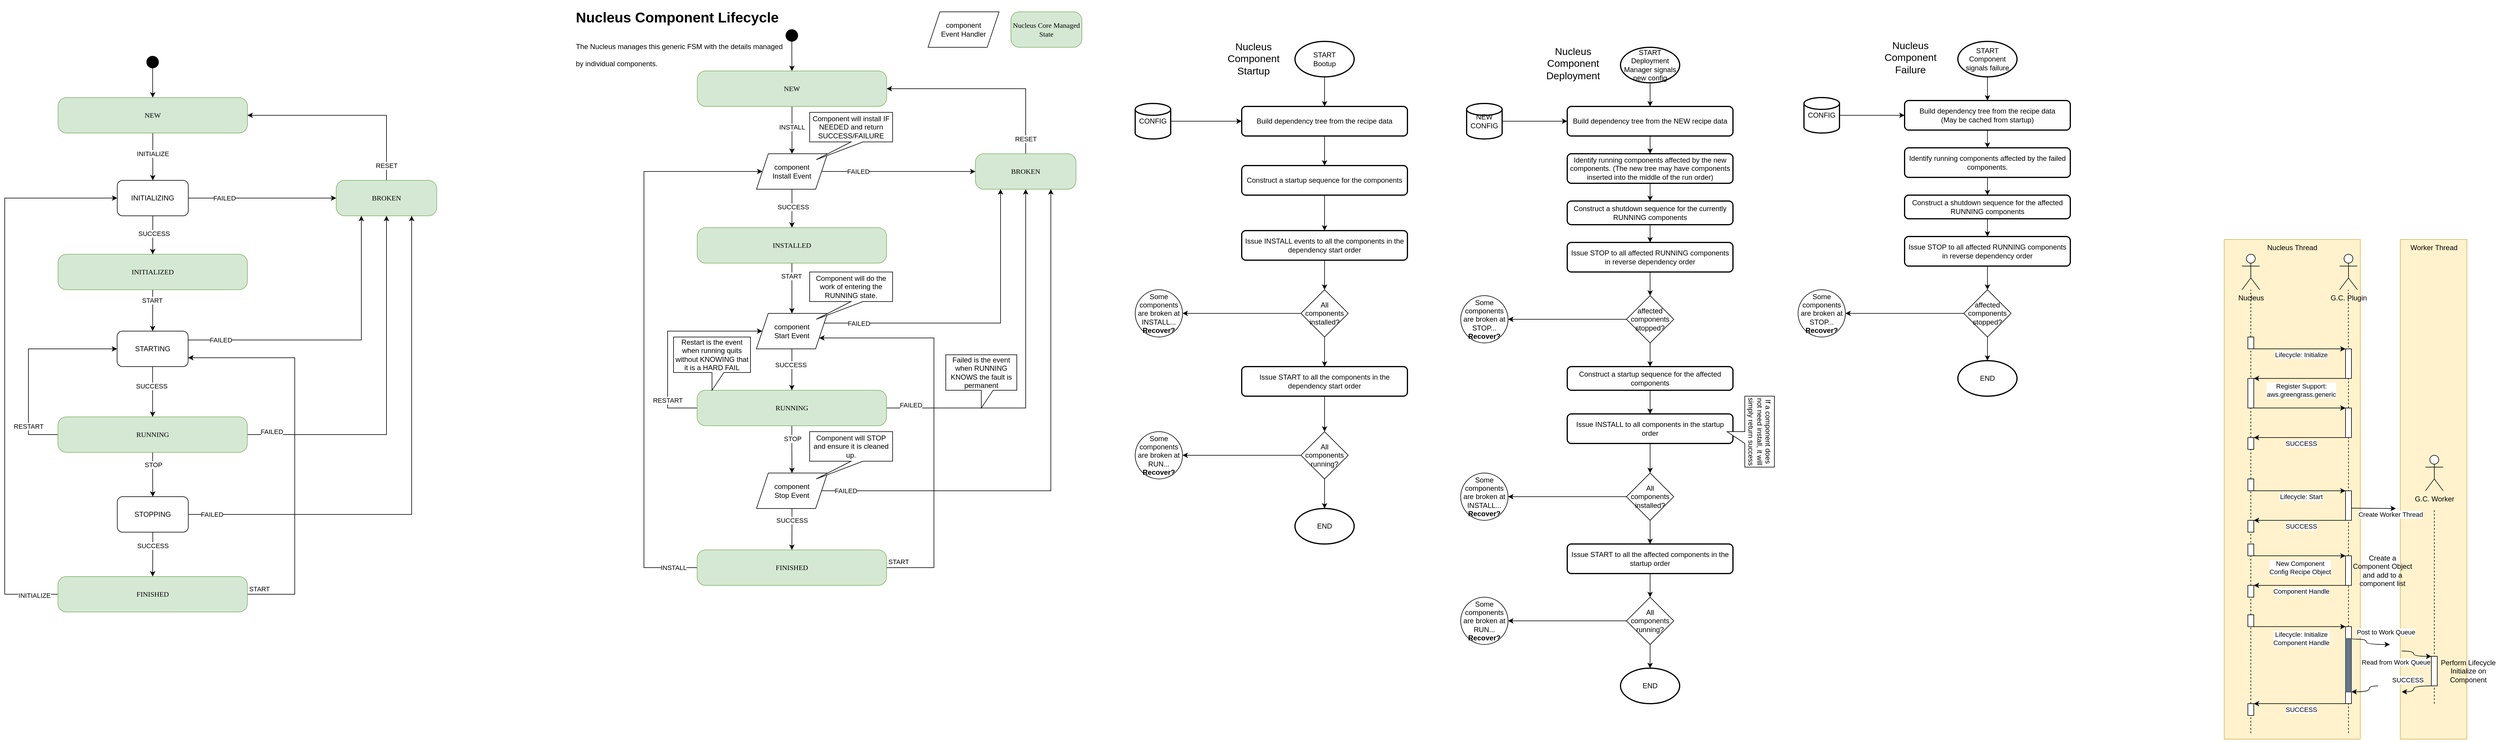 <mxfile version="23.1.5" type="device">
  <diagram name="Page-1" id="wpfdz7qY0o8RLpWgsAYX">
    <mxGraphModel dx="4074" dy="894" grid="1" gridSize="10" guides="1" tooltips="1" connect="1" arrows="1" fold="1" page="1" pageScale="1" pageWidth="850" pageHeight="1100" math="0" shadow="0">
      <root>
        <mxCell id="0" />
        <mxCell id="1" parent="0" />
        <mxCell id="U4yJ3ysOH2xJj1IwHyTE-122" value="Worker Thread" style="rounded=0;whiteSpace=wrap;html=1;fillColor=#fff2cc;strokeColor=#d6b656;verticalAlign=top;" vertex="1" parent="1">
          <mxGeometry x="2197.5" y="405" width="112.5" height="845" as="geometry" />
        </mxCell>
        <mxCell id="U4yJ3ysOH2xJj1IwHyTE-121" value="Nucleus Thread" style="rounded=0;whiteSpace=wrap;html=1;fillColor=#fff2cc;strokeColor=#d6b656;verticalAlign=top;" vertex="1" parent="1">
          <mxGeometry x="1900" y="405" width="230" height="845" as="geometry" />
        </mxCell>
        <mxCell id="Tfv0jEzkhW13DOW_Zck6-10" value="" style="edgeStyle=orthogonalEdgeStyle;rounded=0;orthogonalLoop=1;jettySize=auto;html=1;entryX=0.5;entryY=0;entryDx=0;entryDy=0;" parent="1" source="Tfv0jEzkhW13DOW_Zck6-1" target="Tfv0jEzkhW13DOW_Zck6-26" edge="1">
          <mxGeometry relative="1" as="geometry" />
        </mxCell>
        <mxCell id="Tfv0jEzkhW13DOW_Zck6-11" value="STOP" style="edgeLabel;html=1;align=center;verticalAlign=middle;resizable=0;points=[];" parent="Tfv0jEzkhW13DOW_Zck6-10" vertex="1" connectable="0">
          <mxGeometry x="-0.455" y="1" relative="1" as="geometry">
            <mxPoint as="offset" />
          </mxGeometry>
        </mxCell>
        <mxCell id="Tfv0jEzkhW13DOW_Zck6-117" style="edgeStyle=orthogonalEdgeStyle;rounded=0;orthogonalLoop=1;jettySize=auto;html=1;entryX=0.5;entryY=1;entryDx=0;entryDy=0;exitX=1;exitY=0.5;exitDx=0;exitDy=0;" parent="1" source="Tfv0jEzkhW13DOW_Zck6-1" target="Tfv0jEzkhW13DOW_Zck6-4" edge="1">
          <mxGeometry relative="1" as="geometry" />
        </mxCell>
        <mxCell id="Tfv0jEzkhW13DOW_Zck6-118" value="FAILED" style="edgeLabel;html=1;align=center;verticalAlign=middle;resizable=0;points=[];" parent="Tfv0jEzkhW13DOW_Zck6-117" vertex="1" connectable="0">
          <mxGeometry x="-0.919" y="1" relative="1" as="geometry">
            <mxPoint x="16" y="-4" as="offset" />
          </mxGeometry>
        </mxCell>
        <mxCell id="Tfv0jEzkhW13DOW_Zck6-121" style="edgeStyle=elbowEdgeStyle;rounded=0;orthogonalLoop=1;jettySize=auto;html=1;entryX=0;entryY=0.5;entryDx=0;entryDy=0;exitX=0;exitY=0.5;exitDx=0;exitDy=0;" parent="1" source="Tfv0jEzkhW13DOW_Zck6-1" target="Tfv0jEzkhW13DOW_Zck6-21" edge="1">
          <mxGeometry relative="1" as="geometry">
            <mxPoint x="-360.14" y="670" as="sourcePoint" />
            <mxPoint x="-470" y="555" as="targetPoint" />
            <Array as="points">
              <mxPoint x="-730" y="630" />
            </Array>
          </mxGeometry>
        </mxCell>
        <mxCell id="Tfv0jEzkhW13DOW_Zck6-122" value="RESTART" style="edgeLabel;html=1;align=center;verticalAlign=middle;resizable=0;points=[];" parent="Tfv0jEzkhW13DOW_Zck6-121" vertex="1" connectable="0">
          <mxGeometry x="-0.68" y="-1" relative="1" as="geometry">
            <mxPoint x="-1" y="-9" as="offset" />
          </mxGeometry>
        </mxCell>
        <mxCell id="Tfv0jEzkhW13DOW_Zck6-1" value="RUNNING" style="rounded=1;whiteSpace=wrap;html=1;arcSize=24;fillColor=#d5e8d4;strokeColor=#82b366;shadow=0;comic=0;labelBackgroundColor=none;fontFamily=Verdana;fontSize=12;align=center;verticalAlign=middle;" parent="1" vertex="1">
          <mxGeometry x="-680.14" y="660" width="320" height="60" as="geometry" />
        </mxCell>
        <mxCell id="Tfv0jEzkhW13DOW_Zck6-6" style="edgeStyle=orthogonalEdgeStyle;rounded=0;orthogonalLoop=1;jettySize=auto;html=1;entryX=0.5;entryY=0;entryDx=0;entryDy=0;" parent="1" source="Tfv0jEzkhW13DOW_Zck6-2" target="Tfv0jEzkhW13DOW_Zck6-16" edge="1">
          <mxGeometry relative="1" as="geometry" />
        </mxCell>
        <mxCell id="Tfv0jEzkhW13DOW_Zck6-7" value="INSTALL" style="edgeLabel;html=1;align=center;verticalAlign=middle;resizable=0;points=[];" parent="Tfv0jEzkhW13DOW_Zck6-6" vertex="1" connectable="0">
          <mxGeometry x="-0.073" y="2" relative="1" as="geometry">
            <mxPoint x="-2" y="-2" as="offset" />
          </mxGeometry>
        </mxCell>
        <mxCell id="Tfv0jEzkhW13DOW_Zck6-2" value="NEW" style="rounded=1;whiteSpace=wrap;html=1;arcSize=24;fillColor=#d5e8d4;strokeColor=#82b366;shadow=0;comic=0;labelBackgroundColor=none;fontFamily=Verdana;fontSize=12;align=center;" parent="1" vertex="1">
          <mxGeometry x="-679.86" y="120" width="320" height="60" as="geometry" />
        </mxCell>
        <mxCell id="Tfv0jEzkhW13DOW_Zck6-8" value="" style="edgeStyle=orthogonalEdgeStyle;rounded=0;orthogonalLoop=1;jettySize=auto;html=1;" parent="1" source="Tfv0jEzkhW13DOW_Zck6-3" target="Tfv0jEzkhW13DOW_Zck6-21" edge="1">
          <mxGeometry relative="1" as="geometry" />
        </mxCell>
        <mxCell id="Tfv0jEzkhW13DOW_Zck6-9" value="START" style="edgeLabel;html=1;align=center;verticalAlign=middle;resizable=0;points=[];" parent="Tfv0jEzkhW13DOW_Zck6-8" vertex="1" connectable="0">
          <mxGeometry x="-0.491" y="-1" relative="1" as="geometry">
            <mxPoint as="offset" />
          </mxGeometry>
        </mxCell>
        <mxCell id="Tfv0jEzkhW13DOW_Zck6-3" value="INSTALLED" style="rounded=1;whiteSpace=wrap;html=1;arcSize=24;fillColor=#d5e8d4;strokeColor=#82b366;shadow=0;comic=0;labelBackgroundColor=none;fontFamily=Verdana;fontSize=12;align=center;" parent="1" vertex="1">
          <mxGeometry x="-680" y="385" width="320" height="60" as="geometry" />
        </mxCell>
        <mxCell id="Tfv0jEzkhW13DOW_Zck6-14" style="edgeStyle=orthogonalEdgeStyle;rounded=0;orthogonalLoop=1;jettySize=auto;html=1;entryX=1;entryY=0.5;entryDx=0;entryDy=0;exitX=0.5;exitY=0;exitDx=0;exitDy=0;" parent="1" source="Tfv0jEzkhW13DOW_Zck6-4" target="Tfv0jEzkhW13DOW_Zck6-2" edge="1">
          <mxGeometry relative="1" as="geometry">
            <Array as="points">
              <mxPoint x="-125" y="150" />
            </Array>
          </mxGeometry>
        </mxCell>
        <mxCell id="Tfv0jEzkhW13DOW_Zck6-15" value="RESET" style="edgeLabel;html=1;align=center;verticalAlign=middle;resizable=0;points=[];" parent="Tfv0jEzkhW13DOW_Zck6-14" vertex="1" connectable="0">
          <mxGeometry x="-0.853" y="-2" relative="1" as="geometry">
            <mxPoint x="-2" as="offset" />
          </mxGeometry>
        </mxCell>
        <mxCell id="Tfv0jEzkhW13DOW_Zck6-4" value="BROKEN" style="rounded=1;whiteSpace=wrap;html=1;arcSize=24;fillColor=#d5e8d4;strokeColor=#82b366;shadow=0;comic=0;labelBackgroundColor=none;fontFamily=Verdana;fontSize=12;align=center;" parent="1" vertex="1">
          <mxGeometry x="-210" y="260" width="170" height="60" as="geometry" />
        </mxCell>
        <mxCell id="Tfv0jEzkhW13DOW_Zck6-12" style="edgeStyle=elbowEdgeStyle;rounded=0;orthogonalLoop=1;jettySize=auto;html=1;entryX=1;entryY=0.75;entryDx=0;entryDy=0;" parent="1" source="Tfv0jEzkhW13DOW_Zck6-5" target="Tfv0jEzkhW13DOW_Zck6-21" edge="1">
          <mxGeometry relative="1" as="geometry">
            <Array as="points">
              <mxPoint x="-280" y="770" />
            </Array>
          </mxGeometry>
        </mxCell>
        <mxCell id="Tfv0jEzkhW13DOW_Zck6-13" value="START" style="edgeLabel;html=1;align=center;verticalAlign=middle;resizable=0;points=[];" parent="Tfv0jEzkhW13DOW_Zck6-12" vertex="1" connectable="0">
          <mxGeometry x="-0.492" y="-2" relative="1" as="geometry">
            <mxPoint x="-62" y="78" as="offset" />
          </mxGeometry>
        </mxCell>
        <mxCell id="Tfv0jEzkhW13DOW_Zck6-31" style="edgeStyle=elbowEdgeStyle;rounded=0;orthogonalLoop=1;jettySize=auto;html=1;entryX=0;entryY=0.5;entryDx=0;entryDy=0;exitX=0;exitY=0.5;exitDx=0;exitDy=0;" parent="1" source="Tfv0jEzkhW13DOW_Zck6-5" target="Tfv0jEzkhW13DOW_Zck6-16" edge="1">
          <mxGeometry relative="1" as="geometry">
            <mxPoint x="-749.99" y="930" as="sourcePoint" />
            <mxPoint x="-750.004" y="278.462" as="targetPoint" />
            <Array as="points">
              <mxPoint x="-770" y="620" />
            </Array>
          </mxGeometry>
        </mxCell>
        <mxCell id="Tfv0jEzkhW13DOW_Zck6-32" value="INSTALL" style="edgeLabel;html=1;align=center;verticalAlign=middle;resizable=0;points=[];" parent="Tfv0jEzkhW13DOW_Zck6-31" vertex="1" connectable="0">
          <mxGeometry x="-0.702" y="-2" relative="1" as="geometry">
            <mxPoint x="48" y="53" as="offset" />
          </mxGeometry>
        </mxCell>
        <mxCell id="Tfv0jEzkhW13DOW_Zck6-5" value="FINISHED" style="rounded=1;whiteSpace=wrap;html=1;arcSize=24;fillColor=#d5e8d4;strokeColor=#82b366;shadow=0;comic=0;labelBackgroundColor=none;fontFamily=Verdana;fontSize=12;align=center;" parent="1" vertex="1">
          <mxGeometry x="-680.14" y="930" width="320.14" height="60" as="geometry" />
        </mxCell>
        <mxCell id="Tfv0jEzkhW13DOW_Zck6-17" style="edgeStyle=elbowEdgeStyle;rounded=0;orthogonalLoop=1;jettySize=auto;html=1;entryX=0;entryY=0.5;entryDx=0;entryDy=0;" parent="1" source="Tfv0jEzkhW13DOW_Zck6-16" target="Tfv0jEzkhW13DOW_Zck6-4" edge="1">
          <mxGeometry relative="1" as="geometry" />
        </mxCell>
        <mxCell id="Tfv0jEzkhW13DOW_Zck6-18" value="FAILED" style="edgeLabel;html=1;align=center;verticalAlign=middle;resizable=0;points=[];" parent="Tfv0jEzkhW13DOW_Zck6-17" vertex="1" connectable="0">
          <mxGeometry x="-0.85" y="2" relative="1" as="geometry">
            <mxPoint x="42" y="2" as="offset" />
          </mxGeometry>
        </mxCell>
        <mxCell id="Tfv0jEzkhW13DOW_Zck6-19" style="edgeStyle=orthogonalEdgeStyle;rounded=0;orthogonalLoop=1;jettySize=auto;html=1;" parent="1" source="Tfv0jEzkhW13DOW_Zck6-16" target="Tfv0jEzkhW13DOW_Zck6-3" edge="1">
          <mxGeometry relative="1" as="geometry" />
        </mxCell>
        <mxCell id="Tfv0jEzkhW13DOW_Zck6-20" value="SUCCESS" style="edgeLabel;html=1;align=center;verticalAlign=middle;resizable=0;points=[];" parent="Tfv0jEzkhW13DOW_Zck6-19" vertex="1" connectable="0">
          <mxGeometry x="-0.074" y="2" relative="1" as="geometry">
            <mxPoint as="offset" />
          </mxGeometry>
        </mxCell>
        <mxCell id="Tfv0jEzkhW13DOW_Zck6-16" value="component&lt;br&gt;Install Event" style="shape=parallelogram;perimeter=parallelogramPerimeter;whiteSpace=wrap;html=1;fixedSize=1;" parent="1" vertex="1">
          <mxGeometry x="-579.86" y="260" width="120" height="60" as="geometry" />
        </mxCell>
        <mxCell id="Tfv0jEzkhW13DOW_Zck6-22" style="edgeStyle=orthogonalEdgeStyle;rounded=0;orthogonalLoop=1;jettySize=auto;html=1;entryX=0.5;entryY=0;entryDx=0;entryDy=0;" parent="1" source="Tfv0jEzkhW13DOW_Zck6-21" target="Tfv0jEzkhW13DOW_Zck6-1" edge="1">
          <mxGeometry relative="1" as="geometry" />
        </mxCell>
        <mxCell id="Tfv0jEzkhW13DOW_Zck6-23" value="SUCCESS" style="edgeLabel;html=1;align=center;verticalAlign=middle;resizable=0;points=[];" parent="Tfv0jEzkhW13DOW_Zck6-22" vertex="1" connectable="0">
          <mxGeometry x="-0.23" y="-2" relative="1" as="geometry">
            <mxPoint as="offset" />
          </mxGeometry>
        </mxCell>
        <mxCell id="Tfv0jEzkhW13DOW_Zck6-24" style="edgeStyle=orthogonalEdgeStyle;rounded=0;orthogonalLoop=1;jettySize=auto;html=1;entryX=0.25;entryY=1;entryDx=0;entryDy=0;exitX=1;exitY=0.25;exitDx=0;exitDy=0;" parent="1" source="Tfv0jEzkhW13DOW_Zck6-21" target="Tfv0jEzkhW13DOW_Zck6-4" edge="1">
          <mxGeometry relative="1" as="geometry" />
        </mxCell>
        <mxCell id="Tfv0jEzkhW13DOW_Zck6-25" value="FAILED" style="edgeLabel;html=1;align=center;verticalAlign=middle;resizable=0;points=[];" parent="Tfv0jEzkhW13DOW_Zck6-24" vertex="1" connectable="0">
          <mxGeometry x="-0.702" relative="1" as="geometry">
            <mxPoint x="-20" as="offset" />
          </mxGeometry>
        </mxCell>
        <mxCell id="Tfv0jEzkhW13DOW_Zck6-21" value="component&lt;br&gt;Start Event" style="shape=parallelogram;perimeter=parallelogramPerimeter;whiteSpace=wrap;html=1;fixedSize=1;" parent="1" vertex="1">
          <mxGeometry x="-580" y="530" width="120" height="60" as="geometry" />
        </mxCell>
        <mxCell id="Tfv0jEzkhW13DOW_Zck6-27" value="" style="edgeStyle=orthogonalEdgeStyle;rounded=0;orthogonalLoop=1;jettySize=auto;html=1;" parent="1" source="Tfv0jEzkhW13DOW_Zck6-26" target="Tfv0jEzkhW13DOW_Zck6-5" edge="1">
          <mxGeometry relative="1" as="geometry" />
        </mxCell>
        <mxCell id="Tfv0jEzkhW13DOW_Zck6-28" value="SUCCESS" style="edgeLabel;html=1;align=center;verticalAlign=middle;resizable=0;points=[];" parent="Tfv0jEzkhW13DOW_Zck6-27" vertex="1" connectable="0">
          <mxGeometry x="-0.001" y="-1" relative="1" as="geometry">
            <mxPoint x="1" y="-15" as="offset" />
          </mxGeometry>
        </mxCell>
        <mxCell id="Tfv0jEzkhW13DOW_Zck6-29" style="edgeStyle=orthogonalEdgeStyle;rounded=0;orthogonalLoop=1;jettySize=auto;html=1;entryX=0.75;entryY=1;entryDx=0;entryDy=0;" parent="1" source="Tfv0jEzkhW13DOW_Zck6-26" target="Tfv0jEzkhW13DOW_Zck6-4" edge="1">
          <mxGeometry relative="1" as="geometry" />
        </mxCell>
        <mxCell id="Tfv0jEzkhW13DOW_Zck6-30" value="FAILED" style="edgeLabel;html=1;align=center;verticalAlign=middle;resizable=0;points=[];" parent="Tfv0jEzkhW13DOW_Zck6-29" vertex="1" connectable="0">
          <mxGeometry x="-0.871" relative="1" as="geometry">
            <mxPoint x="-17" as="offset" />
          </mxGeometry>
        </mxCell>
        <mxCell id="Tfv0jEzkhW13DOW_Zck6-26" value="component&lt;br&gt;Stop Event" style="shape=parallelogram;perimeter=parallelogramPerimeter;whiteSpace=wrap;html=1;fixedSize=1;" parent="1" vertex="1">
          <mxGeometry x="-579.86" y="800" width="120" height="60" as="geometry" />
        </mxCell>
        <mxCell id="Tfv0jEzkhW13DOW_Zck6-33" value="component&lt;br&gt;Event Handler" style="shape=parallelogram;perimeter=parallelogramPerimeter;whiteSpace=wrap;html=1;fixedSize=1;" parent="1" vertex="1">
          <mxGeometry x="-290" y="20" width="120" height="60" as="geometry" />
        </mxCell>
        <mxCell id="Tfv0jEzkhW13DOW_Zck6-34" value="Nucleus Core Managed State" style="rounded=1;whiteSpace=wrap;html=1;arcSize=24;fillColor=#d5e8d4;strokeColor=#82b366;shadow=0;comic=0;labelBackgroundColor=none;fontFamily=Verdana;fontSize=12;align=center;" parent="1" vertex="1">
          <mxGeometry x="-150" y="20" width="120" height="60" as="geometry" />
        </mxCell>
        <mxCell id="Tfv0jEzkhW13DOW_Zck6-39" value="" style="edgeStyle=orthogonalEdgeStyle;rounded=0;orthogonalLoop=1;jettySize=auto;html=1;" parent="1" source="Tfv0jEzkhW13DOW_Zck6-35" target="Tfv0jEzkhW13DOW_Zck6-36" edge="1">
          <mxGeometry relative="1" as="geometry" />
        </mxCell>
        <mxCell id="Tfv0jEzkhW13DOW_Zck6-35" value="START&lt;br&gt;Bootup" style="strokeWidth=2;html=1;shape=mxgraph.flowchart.start_1;whiteSpace=wrap;" parent="1" vertex="1">
          <mxGeometry x="330" y="70" width="100" height="60" as="geometry" />
        </mxCell>
        <mxCell id="Tfv0jEzkhW13DOW_Zck6-41" value="" style="edgeStyle=orthogonalEdgeStyle;rounded=0;orthogonalLoop=1;jettySize=auto;html=1;" parent="1" source="Tfv0jEzkhW13DOW_Zck6-36" target="Tfv0jEzkhW13DOW_Zck6-40" edge="1">
          <mxGeometry relative="1" as="geometry" />
        </mxCell>
        <mxCell id="Tfv0jEzkhW13DOW_Zck6-36" value="Build dependency tree from the recipe data" style="rounded=1;whiteSpace=wrap;html=1;absoluteArcSize=1;arcSize=14;strokeWidth=2;" parent="1" vertex="1">
          <mxGeometry x="240" y="180" width="280" height="50" as="geometry" />
        </mxCell>
        <mxCell id="Tfv0jEzkhW13DOW_Zck6-38" value="" style="edgeStyle=orthogonalEdgeStyle;rounded=0;orthogonalLoop=1;jettySize=auto;html=1;" parent="1" source="Tfv0jEzkhW13DOW_Zck6-37" target="Tfv0jEzkhW13DOW_Zck6-36" edge="1">
          <mxGeometry relative="1" as="geometry" />
        </mxCell>
        <mxCell id="Tfv0jEzkhW13DOW_Zck6-37" value="CONFIG" style="strokeWidth=2;html=1;shape=mxgraph.flowchart.database;whiteSpace=wrap;" parent="1" vertex="1">
          <mxGeometry x="60" y="175" width="60" height="60" as="geometry" />
        </mxCell>
        <mxCell id="Tfv0jEzkhW13DOW_Zck6-43" value="" style="edgeStyle=orthogonalEdgeStyle;rounded=0;orthogonalLoop=1;jettySize=auto;html=1;" parent="1" source="Tfv0jEzkhW13DOW_Zck6-40" target="Tfv0jEzkhW13DOW_Zck6-42" edge="1">
          <mxGeometry relative="1" as="geometry" />
        </mxCell>
        <mxCell id="Tfv0jEzkhW13DOW_Zck6-40" value="Construct a startup sequence for the components" style="rounded=1;whiteSpace=wrap;html=1;absoluteArcSize=1;arcSize=14;strokeWidth=2;" parent="1" vertex="1">
          <mxGeometry x="240" y="280" width="280" height="50" as="geometry" />
        </mxCell>
        <mxCell id="Tfv0jEzkhW13DOW_Zck6-45" value="" style="edgeStyle=orthogonalEdgeStyle;rounded=0;orthogonalLoop=1;jettySize=auto;html=1;" parent="1" source="Tfv0jEzkhW13DOW_Zck6-42" target="Tfv0jEzkhW13DOW_Zck6-44" edge="1">
          <mxGeometry relative="1" as="geometry" />
        </mxCell>
        <mxCell id="Tfv0jEzkhW13DOW_Zck6-42" value="Issue INSTALL events to all the components in the dependency start order" style="rounded=1;whiteSpace=wrap;html=1;absoluteArcSize=1;arcSize=14;strokeWidth=2;" parent="1" vertex="1">
          <mxGeometry x="240" y="390" width="280" height="50" as="geometry" />
        </mxCell>
        <mxCell id="Tfv0jEzkhW13DOW_Zck6-47" value="" style="edgeStyle=orthogonalEdgeStyle;rounded=0;orthogonalLoop=1;jettySize=auto;html=1;" parent="1" source="Tfv0jEzkhW13DOW_Zck6-44" target="Tfv0jEzkhW13DOW_Zck6-46" edge="1">
          <mxGeometry relative="1" as="geometry" />
        </mxCell>
        <mxCell id="Tfv0jEzkhW13DOW_Zck6-49" value="" style="edgeStyle=orthogonalEdgeStyle;rounded=0;orthogonalLoop=1;jettySize=auto;html=1;" parent="1" source="Tfv0jEzkhW13DOW_Zck6-44" target="Tfv0jEzkhW13DOW_Zck6-48" edge="1">
          <mxGeometry relative="1" as="geometry" />
        </mxCell>
        <mxCell id="Tfv0jEzkhW13DOW_Zck6-44" value="All components installed?" style="rhombus;whiteSpace=wrap;html=1;" parent="1" vertex="1">
          <mxGeometry x="340" y="490" width="80" height="80" as="geometry" />
        </mxCell>
        <mxCell id="Tfv0jEzkhW13DOW_Zck6-46" value="Some components are broken at INSTALL...&lt;br&gt;&lt;b&gt;Recover?&lt;/b&gt;" style="ellipse;whiteSpace=wrap;html=1;" parent="1" vertex="1">
          <mxGeometry x="60" y="490" width="80" height="80" as="geometry" />
        </mxCell>
        <mxCell id="Tfv0jEzkhW13DOW_Zck6-53" value="" style="edgeStyle=orthogonalEdgeStyle;rounded=0;orthogonalLoop=1;jettySize=auto;html=1;" parent="1" source="Tfv0jEzkhW13DOW_Zck6-48" target="Tfv0jEzkhW13DOW_Zck6-50" edge="1">
          <mxGeometry relative="1" as="geometry" />
        </mxCell>
        <mxCell id="Tfv0jEzkhW13DOW_Zck6-48" value="Issue START to all the components in the dependency start order" style="rounded=1;whiteSpace=wrap;html=1;absoluteArcSize=1;arcSize=14;strokeWidth=2;" parent="1" vertex="1">
          <mxGeometry x="240" y="620" width="280" height="50" as="geometry" />
        </mxCell>
        <mxCell id="Tfv0jEzkhW13DOW_Zck6-52" value="" style="edgeStyle=orthogonalEdgeStyle;rounded=0;orthogonalLoop=1;jettySize=auto;html=1;" parent="1" source="Tfv0jEzkhW13DOW_Zck6-50" target="Tfv0jEzkhW13DOW_Zck6-51" edge="1">
          <mxGeometry relative="1" as="geometry" />
        </mxCell>
        <mxCell id="Tfv0jEzkhW13DOW_Zck6-55" value="" style="edgeStyle=orthogonalEdgeStyle;rounded=0;orthogonalLoop=1;jettySize=auto;html=1;" parent="1" source="Tfv0jEzkhW13DOW_Zck6-50" target="Tfv0jEzkhW13DOW_Zck6-54" edge="1">
          <mxGeometry relative="1" as="geometry" />
        </mxCell>
        <mxCell id="Tfv0jEzkhW13DOW_Zck6-50" value="All components running?" style="rhombus;whiteSpace=wrap;html=1;" parent="1" vertex="1">
          <mxGeometry x="340" y="730" width="80" height="80" as="geometry" />
        </mxCell>
        <mxCell id="Tfv0jEzkhW13DOW_Zck6-51" value="Some components are broken at RUN...&lt;br&gt;&lt;b&gt;Recover?&lt;/b&gt;" style="ellipse;whiteSpace=wrap;html=1;" parent="1" vertex="1">
          <mxGeometry x="60" y="730" width="80" height="80" as="geometry" />
        </mxCell>
        <mxCell id="Tfv0jEzkhW13DOW_Zck6-54" value="END" style="strokeWidth=2;html=1;shape=mxgraph.flowchart.start_1;whiteSpace=wrap;" parent="1" vertex="1">
          <mxGeometry x="330" y="860" width="100" height="60" as="geometry" />
        </mxCell>
        <mxCell id="Tfv0jEzkhW13DOW_Zck6-56" value="Nucleus Component Startup" style="text;html=1;align=center;verticalAlign=middle;whiteSpace=wrap;rounded=0;fontSize=17;" parent="1" vertex="1">
          <mxGeometry x="230" y="85" width="60" height="30" as="geometry" />
        </mxCell>
        <mxCell id="Tfv0jEzkhW13DOW_Zck6-57" value="" style="edgeStyle=orthogonalEdgeStyle;rounded=0;orthogonalLoop=1;jettySize=auto;html=1;" parent="1" source="Tfv0jEzkhW13DOW_Zck6-58" target="Tfv0jEzkhW13DOW_Zck6-60" edge="1">
          <mxGeometry relative="1" as="geometry" />
        </mxCell>
        <mxCell id="Tfv0jEzkhW13DOW_Zck6-58" value="START&lt;br&gt;Deployment Manager signals new config" style="strokeWidth=2;html=1;shape=mxgraph.flowchart.start_1;whiteSpace=wrap;" parent="1" vertex="1">
          <mxGeometry x="880" y="80" width="100" height="60" as="geometry" />
        </mxCell>
        <mxCell id="Tfv0jEzkhW13DOW_Zck6-59" value="" style="edgeStyle=orthogonalEdgeStyle;rounded=0;orthogonalLoop=1;jettySize=auto;html=1;" parent="1" source="Tfv0jEzkhW13DOW_Zck6-60" target="Tfv0jEzkhW13DOW_Zck6-64" edge="1">
          <mxGeometry relative="1" as="geometry" />
        </mxCell>
        <mxCell id="Tfv0jEzkhW13DOW_Zck6-60" value="Build dependency tree from the NEW recipe data" style="rounded=1;whiteSpace=wrap;html=1;absoluteArcSize=1;arcSize=14;strokeWidth=2;" parent="1" vertex="1">
          <mxGeometry x="790" y="180" width="280" height="50" as="geometry" />
        </mxCell>
        <mxCell id="Tfv0jEzkhW13DOW_Zck6-61" value="" style="edgeStyle=orthogonalEdgeStyle;rounded=0;orthogonalLoop=1;jettySize=auto;html=1;" parent="1" source="Tfv0jEzkhW13DOW_Zck6-62" target="Tfv0jEzkhW13DOW_Zck6-60" edge="1">
          <mxGeometry relative="1" as="geometry" />
        </mxCell>
        <mxCell id="Tfv0jEzkhW13DOW_Zck6-62" value="NEW CONFIG" style="strokeWidth=2;html=1;shape=mxgraph.flowchart.database;whiteSpace=wrap;" parent="1" vertex="1">
          <mxGeometry x="620" y="175" width="60" height="60" as="geometry" />
        </mxCell>
        <mxCell id="Tfv0jEzkhW13DOW_Zck6-63" value="" style="edgeStyle=orthogonalEdgeStyle;rounded=0;orthogonalLoop=1;jettySize=auto;html=1;" parent="1" source="Tfv0jEzkhW13DOW_Zck6-64" target="Tfv0jEzkhW13DOW_Zck6-79" edge="1">
          <mxGeometry relative="1" as="geometry" />
        </mxCell>
        <mxCell id="Tfv0jEzkhW13DOW_Zck6-64" value="Identify running components affected by the new components. (The new tree may have components inserted into the middle of the run order)" style="rounded=1;whiteSpace=wrap;html=1;absoluteArcSize=1;arcSize=14;strokeWidth=2;" parent="1" vertex="1">
          <mxGeometry x="790" y="260" width="280" height="50" as="geometry" />
        </mxCell>
        <mxCell id="Tfv0jEzkhW13DOW_Zck6-65" value="" style="edgeStyle=orthogonalEdgeStyle;rounded=0;orthogonalLoop=1;jettySize=auto;html=1;" parent="1" source="Tfv0jEzkhW13DOW_Zck6-66" target="Tfv0jEzkhW13DOW_Zck6-69" edge="1">
          <mxGeometry relative="1" as="geometry" />
        </mxCell>
        <mxCell id="Tfv0jEzkhW13DOW_Zck6-66" value="Issue STOP to all affected RUNNING components in reverse dependency order" style="rounded=1;whiteSpace=wrap;html=1;absoluteArcSize=1;arcSize=14;strokeWidth=2;" parent="1" vertex="1">
          <mxGeometry x="790" y="410" width="280" height="50" as="geometry" />
        </mxCell>
        <mxCell id="Tfv0jEzkhW13DOW_Zck6-67" value="" style="edgeStyle=orthogonalEdgeStyle;rounded=0;orthogonalLoop=1;jettySize=auto;html=1;" parent="1" source="Tfv0jEzkhW13DOW_Zck6-69" target="Tfv0jEzkhW13DOW_Zck6-70" edge="1">
          <mxGeometry relative="1" as="geometry" />
        </mxCell>
        <mxCell id="Tfv0jEzkhW13DOW_Zck6-68" value="" style="edgeStyle=orthogonalEdgeStyle;rounded=0;orthogonalLoop=1;jettySize=auto;html=1;entryX=0.5;entryY=0;entryDx=0;entryDy=0;" parent="1" source="Tfv0jEzkhW13DOW_Zck6-69" target="Tfv0jEzkhW13DOW_Zck6-82" edge="1">
          <mxGeometry relative="1" as="geometry" />
        </mxCell>
        <mxCell id="Tfv0jEzkhW13DOW_Zck6-69" value="affected components stopped?" style="rhombus;whiteSpace=wrap;html=1;" parent="1" vertex="1">
          <mxGeometry x="890" y="500" width="80" height="80" as="geometry" />
        </mxCell>
        <mxCell id="Tfv0jEzkhW13DOW_Zck6-70" value="Some components are broken at STOP...&lt;br&gt;&lt;b&gt;Recover?&lt;/b&gt;" style="ellipse;whiteSpace=wrap;html=1;" parent="1" vertex="1">
          <mxGeometry x="610" y="500" width="80" height="80" as="geometry" />
        </mxCell>
        <mxCell id="Tfv0jEzkhW13DOW_Zck6-71" value="" style="edgeStyle=orthogonalEdgeStyle;rounded=0;orthogonalLoop=1;jettySize=auto;html=1;" parent="1" source="Tfv0jEzkhW13DOW_Zck6-72" target="Tfv0jEzkhW13DOW_Zck6-75" edge="1">
          <mxGeometry relative="1" as="geometry" />
        </mxCell>
        <mxCell id="Tfv0jEzkhW13DOW_Zck6-72" value="Issue INSTALL to all components in the startup order" style="rounded=1;whiteSpace=wrap;html=1;absoluteArcSize=1;arcSize=14;strokeWidth=2;" parent="1" vertex="1">
          <mxGeometry x="790" y="700" width="280" height="50" as="geometry" />
        </mxCell>
        <mxCell id="Tfv0jEzkhW13DOW_Zck6-73" value="" style="edgeStyle=orthogonalEdgeStyle;rounded=0;orthogonalLoop=1;jettySize=auto;html=1;" parent="1" source="Tfv0jEzkhW13DOW_Zck6-75" target="Tfv0jEzkhW13DOW_Zck6-76" edge="1">
          <mxGeometry relative="1" as="geometry" />
        </mxCell>
        <mxCell id="Tfv0jEzkhW13DOW_Zck6-91" value="" style="edgeStyle=orthogonalEdgeStyle;rounded=0;orthogonalLoop=1;jettySize=auto;html=1;" parent="1" source="Tfv0jEzkhW13DOW_Zck6-75" target="Tfv0jEzkhW13DOW_Zck6-85" edge="1">
          <mxGeometry relative="1" as="geometry" />
        </mxCell>
        <mxCell id="Tfv0jEzkhW13DOW_Zck6-75" value="All components installed?" style="rhombus;whiteSpace=wrap;html=1;" parent="1" vertex="1">
          <mxGeometry x="890" y="800" width="80" height="80" as="geometry" />
        </mxCell>
        <mxCell id="Tfv0jEzkhW13DOW_Zck6-76" value="Some components are broken at INSTALL...&lt;br&gt;&lt;b&gt;Recover?&lt;/b&gt;" style="ellipse;whiteSpace=wrap;html=1;" parent="1" vertex="1">
          <mxGeometry x="610" y="800" width="80" height="80" as="geometry" />
        </mxCell>
        <mxCell id="Tfv0jEzkhW13DOW_Zck6-78" value="Nucleus Component Deployment" style="text;html=1;align=center;verticalAlign=middle;whiteSpace=wrap;rounded=0;fontSize=17;" parent="1" vertex="1">
          <mxGeometry x="770" y="95" width="60" height="25" as="geometry" />
        </mxCell>
        <mxCell id="Tfv0jEzkhW13DOW_Zck6-81" style="edgeStyle=orthogonalEdgeStyle;rounded=0;orthogonalLoop=1;jettySize=auto;html=1;entryX=0.5;entryY=0;entryDx=0;entryDy=0;" parent="1" source="Tfv0jEzkhW13DOW_Zck6-79" target="Tfv0jEzkhW13DOW_Zck6-66" edge="1">
          <mxGeometry relative="1" as="geometry" />
        </mxCell>
        <mxCell id="Tfv0jEzkhW13DOW_Zck6-79" value="Construct a shutdown sequence for the currently RUNNING components" style="rounded=1;whiteSpace=wrap;html=1;absoluteArcSize=1;arcSize=14;strokeWidth=2;" parent="1" vertex="1">
          <mxGeometry x="790" y="340" width="280" height="40" as="geometry" />
        </mxCell>
        <mxCell id="Tfv0jEzkhW13DOW_Zck6-83" value="" style="edgeStyle=orthogonalEdgeStyle;rounded=0;orthogonalLoop=1;jettySize=auto;html=1;" parent="1" source="Tfv0jEzkhW13DOW_Zck6-82" target="Tfv0jEzkhW13DOW_Zck6-72" edge="1">
          <mxGeometry relative="1" as="geometry" />
        </mxCell>
        <mxCell id="Tfv0jEzkhW13DOW_Zck6-82" value="Construct a startup sequence for the affected components" style="rounded=1;whiteSpace=wrap;html=1;absoluteArcSize=1;arcSize=14;strokeWidth=2;" parent="1" vertex="1">
          <mxGeometry x="790" y="620" width="280" height="40" as="geometry" />
        </mxCell>
        <mxCell id="Tfv0jEzkhW13DOW_Zck6-84" value="" style="edgeStyle=orthogonalEdgeStyle;rounded=0;orthogonalLoop=1;jettySize=auto;html=1;" parent="1" source="Tfv0jEzkhW13DOW_Zck6-85" target="Tfv0jEzkhW13DOW_Zck6-88" edge="1">
          <mxGeometry relative="1" as="geometry" />
        </mxCell>
        <mxCell id="Tfv0jEzkhW13DOW_Zck6-85" value="Issue START to all the affected components in the startup order" style="rounded=1;whiteSpace=wrap;html=1;absoluteArcSize=1;arcSize=14;strokeWidth=2;" parent="1" vertex="1">
          <mxGeometry x="790" y="920" width="280" height="50" as="geometry" />
        </mxCell>
        <mxCell id="Tfv0jEzkhW13DOW_Zck6-86" value="" style="edgeStyle=orthogonalEdgeStyle;rounded=0;orthogonalLoop=1;jettySize=auto;html=1;" parent="1" source="Tfv0jEzkhW13DOW_Zck6-88" target="Tfv0jEzkhW13DOW_Zck6-89" edge="1">
          <mxGeometry relative="1" as="geometry" />
        </mxCell>
        <mxCell id="Tfv0jEzkhW13DOW_Zck6-87" value="" style="edgeStyle=orthogonalEdgeStyle;rounded=0;orthogonalLoop=1;jettySize=auto;html=1;" parent="1" source="Tfv0jEzkhW13DOW_Zck6-88" target="Tfv0jEzkhW13DOW_Zck6-90" edge="1">
          <mxGeometry relative="1" as="geometry" />
        </mxCell>
        <mxCell id="Tfv0jEzkhW13DOW_Zck6-88" value="All components running?" style="rhombus;whiteSpace=wrap;html=1;" parent="1" vertex="1">
          <mxGeometry x="890" y="1010" width="80" height="80" as="geometry" />
        </mxCell>
        <mxCell id="Tfv0jEzkhW13DOW_Zck6-89" value="Some components are broken at RUN...&lt;br&gt;&lt;b&gt;Recover?&lt;/b&gt;" style="ellipse;whiteSpace=wrap;html=1;" parent="1" vertex="1">
          <mxGeometry x="610" y="1010" width="80" height="80" as="geometry" />
        </mxCell>
        <mxCell id="Tfv0jEzkhW13DOW_Zck6-90" value="END" style="strokeWidth=2;html=1;shape=mxgraph.flowchart.start_1;whiteSpace=wrap;" parent="1" vertex="1">
          <mxGeometry x="880" y="1130" width="100" height="60" as="geometry" />
        </mxCell>
        <mxCell id="Tfv0jEzkhW13DOW_Zck6-96" value="&lt;h1&gt;&lt;span style=&quot;background-color: initial;&quot;&gt;Nucleus Component Lifecycle&lt;/span&gt;&lt;/h1&gt;&lt;h1&gt;&lt;span style=&quot;background-color: initial; font-size: 12px; font-weight: normal;&quot;&gt;The Nucleus manages this generic FSM with the details managed by individual components.&lt;/span&gt;&lt;br&gt;&lt;/h1&gt;" style="text;html=1;spacing=5;spacingTop=-20;whiteSpace=wrap;overflow=hidden;rounded=0;" parent="1" vertex="1">
          <mxGeometry x="-890" y="10" width="370" height="150" as="geometry" />
        </mxCell>
        <mxCell id="Tfv0jEzkhW13DOW_Zck6-97" value="" style="edgeStyle=orthogonalEdgeStyle;rounded=0;orthogonalLoop=1;jettySize=auto;html=1;" parent="1" source="Tfv0jEzkhW13DOW_Zck6-98" target="Tfv0jEzkhW13DOW_Zck6-100" edge="1">
          <mxGeometry relative="1" as="geometry" />
        </mxCell>
        <mxCell id="Tfv0jEzkhW13DOW_Zck6-98" value="START&lt;br&gt;Component signals failure" style="strokeWidth=2;html=1;shape=mxgraph.flowchart.start_1;whiteSpace=wrap;" parent="1" vertex="1">
          <mxGeometry x="1450" y="70" width="100" height="60" as="geometry" />
        </mxCell>
        <mxCell id="Tfv0jEzkhW13DOW_Zck6-99" value="" style="edgeStyle=orthogonalEdgeStyle;rounded=0;orthogonalLoop=1;jettySize=auto;html=1;" parent="1" source="Tfv0jEzkhW13DOW_Zck6-100" target="Tfv0jEzkhW13DOW_Zck6-104" edge="1">
          <mxGeometry relative="1" as="geometry" />
        </mxCell>
        <mxCell id="Tfv0jEzkhW13DOW_Zck6-100" value="Build dependency tree from the recipe data&lt;br&gt;(May be cached from startup)" style="rounded=1;whiteSpace=wrap;html=1;absoluteArcSize=1;arcSize=14;strokeWidth=2;" parent="1" vertex="1">
          <mxGeometry x="1360" y="170" width="280" height="50" as="geometry" />
        </mxCell>
        <mxCell id="Tfv0jEzkhW13DOW_Zck6-101" value="" style="edgeStyle=orthogonalEdgeStyle;rounded=0;orthogonalLoop=1;jettySize=auto;html=1;" parent="1" source="Tfv0jEzkhW13DOW_Zck6-102" target="Tfv0jEzkhW13DOW_Zck6-100" edge="1">
          <mxGeometry relative="1" as="geometry" />
        </mxCell>
        <mxCell id="Tfv0jEzkhW13DOW_Zck6-102" value="CONFIG" style="strokeWidth=2;html=1;shape=mxgraph.flowchart.database;whiteSpace=wrap;" parent="1" vertex="1">
          <mxGeometry x="1190" y="165" width="60" height="60" as="geometry" />
        </mxCell>
        <mxCell id="Tfv0jEzkhW13DOW_Zck6-103" value="" style="edgeStyle=orthogonalEdgeStyle;rounded=0;orthogonalLoop=1;jettySize=auto;html=1;" parent="1" source="Tfv0jEzkhW13DOW_Zck6-104" target="Tfv0jEzkhW13DOW_Zck6-112" edge="1">
          <mxGeometry relative="1" as="geometry" />
        </mxCell>
        <mxCell id="Tfv0jEzkhW13DOW_Zck6-104" value="Identify running components affected by the failed components." style="rounded=1;whiteSpace=wrap;html=1;absoluteArcSize=1;arcSize=14;strokeWidth=2;" parent="1" vertex="1">
          <mxGeometry x="1360" y="250" width="280" height="50" as="geometry" />
        </mxCell>
        <mxCell id="Tfv0jEzkhW13DOW_Zck6-105" value="" style="edgeStyle=orthogonalEdgeStyle;rounded=0;orthogonalLoop=1;jettySize=auto;html=1;" parent="1" source="Tfv0jEzkhW13DOW_Zck6-106" target="Tfv0jEzkhW13DOW_Zck6-108" edge="1">
          <mxGeometry relative="1" as="geometry" />
        </mxCell>
        <mxCell id="Tfv0jEzkhW13DOW_Zck6-106" value="Issue STOP to all affected RUNNING components in reverse dependency order" style="rounded=1;whiteSpace=wrap;html=1;absoluteArcSize=1;arcSize=14;strokeWidth=2;" parent="1" vertex="1">
          <mxGeometry x="1360" y="400" width="280" height="50" as="geometry" />
        </mxCell>
        <mxCell id="Tfv0jEzkhW13DOW_Zck6-107" value="" style="edgeStyle=orthogonalEdgeStyle;rounded=0;orthogonalLoop=1;jettySize=auto;html=1;" parent="1" source="Tfv0jEzkhW13DOW_Zck6-108" target="Tfv0jEzkhW13DOW_Zck6-109" edge="1">
          <mxGeometry relative="1" as="geometry" />
        </mxCell>
        <mxCell id="Tfv0jEzkhW13DOW_Zck6-114" value="" style="edgeStyle=orthogonalEdgeStyle;rounded=0;orthogonalLoop=1;jettySize=auto;html=1;" parent="1" source="Tfv0jEzkhW13DOW_Zck6-108" target="Tfv0jEzkhW13DOW_Zck6-113" edge="1">
          <mxGeometry relative="1" as="geometry" />
        </mxCell>
        <mxCell id="Tfv0jEzkhW13DOW_Zck6-108" value="affected components stopped?" style="rhombus;whiteSpace=wrap;html=1;" parent="1" vertex="1">
          <mxGeometry x="1460" y="490" width="80" height="80" as="geometry" />
        </mxCell>
        <mxCell id="Tfv0jEzkhW13DOW_Zck6-109" value="Some components are broken at STOP...&lt;br&gt;&lt;b&gt;Recover?&lt;/b&gt;" style="ellipse;whiteSpace=wrap;html=1;" parent="1" vertex="1">
          <mxGeometry x="1180" y="490" width="80" height="80" as="geometry" />
        </mxCell>
        <mxCell id="Tfv0jEzkhW13DOW_Zck6-110" value="Nucleus Component Failure" style="text;html=1;align=center;verticalAlign=middle;whiteSpace=wrap;rounded=0;fontSize=17;" parent="1" vertex="1">
          <mxGeometry x="1340" y="85" width="60" height="25" as="geometry" />
        </mxCell>
        <mxCell id="Tfv0jEzkhW13DOW_Zck6-111" style="edgeStyle=orthogonalEdgeStyle;rounded=0;orthogonalLoop=1;jettySize=auto;html=1;entryX=0.5;entryY=0;entryDx=0;entryDy=0;" parent="1" source="Tfv0jEzkhW13DOW_Zck6-112" target="Tfv0jEzkhW13DOW_Zck6-106" edge="1">
          <mxGeometry relative="1" as="geometry" />
        </mxCell>
        <mxCell id="Tfv0jEzkhW13DOW_Zck6-112" value="Construct a shutdown sequence for the affected RUNNING components" style="rounded=1;whiteSpace=wrap;html=1;absoluteArcSize=1;arcSize=14;strokeWidth=2;" parent="1" vertex="1">
          <mxGeometry x="1360" y="330" width="280" height="40" as="geometry" />
        </mxCell>
        <mxCell id="Tfv0jEzkhW13DOW_Zck6-113" value="END" style="strokeWidth=2;html=1;shape=mxgraph.flowchart.start_1;whiteSpace=wrap;" parent="1" vertex="1">
          <mxGeometry x="1450" y="610" width="100" height="60" as="geometry" />
        </mxCell>
        <mxCell id="Tfv0jEzkhW13DOW_Zck6-124" value="Restart is the event when running quits without KNOWING that it is a HARD FAIL" style="shape=callout;whiteSpace=wrap;html=1;perimeter=calloutPerimeter;" parent="1" vertex="1">
          <mxGeometry x="-720" y="570" width="130" height="90" as="geometry" />
        </mxCell>
        <mxCell id="Tfv0jEzkhW13DOW_Zck6-125" value="Failed is the event when RUNNING KNOWS the fault is permanent" style="shape=callout;whiteSpace=wrap;html=1;perimeter=calloutPerimeter;" parent="1" vertex="1">
          <mxGeometry x="-260" y="600" width="120" height="90" as="geometry" />
        </mxCell>
        <mxCell id="Tfv0jEzkhW13DOW_Zck6-126" value="If a component does not need install, it will simply return success" style="shape=callout;whiteSpace=wrap;html=1;perimeter=calloutPerimeter;rotation=90;" parent="1" vertex="1">
          <mxGeometry x="1040" y="690" width="120" height="80" as="geometry" />
        </mxCell>
        <mxCell id="Tfv0jEzkhW13DOW_Zck6-128" value="" style="edgeStyle=orthogonalEdgeStyle;rounded=0;orthogonalLoop=1;jettySize=auto;html=1;" parent="1" source="Tfv0jEzkhW13DOW_Zck6-127" target="Tfv0jEzkhW13DOW_Zck6-2" edge="1">
          <mxGeometry relative="1" as="geometry" />
        </mxCell>
        <mxCell id="Tfv0jEzkhW13DOW_Zck6-127" value="" style="ellipse;whiteSpace=wrap;html=1;fillColor=#000000;" parent="1" vertex="1">
          <mxGeometry x="-530.14" y="50" width="20" height="20" as="geometry" />
        </mxCell>
        <mxCell id="Tfv0jEzkhW13DOW_Zck6-129" value="Component will install IF NEEDED and return SUCCESS/FAILURE" style="shape=callout;whiteSpace=wrap;html=1;perimeter=calloutPerimeter;position2=0.08;" parent="1" vertex="1">
          <mxGeometry x="-490" y="190" width="140.14" height="80" as="geometry" />
        </mxCell>
        <mxCell id="Tfv0jEzkhW13DOW_Zck6-130" value="Component will do the work of entering the RUNNING state." style="shape=callout;whiteSpace=wrap;html=1;perimeter=calloutPerimeter;position2=0.08;" parent="1" vertex="1">
          <mxGeometry x="-490" y="460" width="140.14" height="80" as="geometry" />
        </mxCell>
        <mxCell id="Tfv0jEzkhW13DOW_Zck6-131" value="Component will STOP and ensure it is cleaned up." style="shape=callout;whiteSpace=wrap;html=1;perimeter=calloutPerimeter;position2=0.08;" parent="1" vertex="1">
          <mxGeometry x="-490" y="730" width="140.14" height="80" as="geometry" />
        </mxCell>
        <mxCell id="U4yJ3ysOH2xJj1IwHyTE-1" value="" style="edgeStyle=orthogonalEdgeStyle;rounded=0;orthogonalLoop=1;jettySize=auto;html=1;entryX=0.5;entryY=0;entryDx=0;entryDy=0;" edge="1" source="U4yJ3ysOH2xJj1IwHyTE-7" target="U4yJ3ysOH2xJj1IwHyTE-48" parent="1">
          <mxGeometry relative="1" as="geometry">
            <mxPoint x="-1599.86" y="845" as="targetPoint" />
          </mxGeometry>
        </mxCell>
        <mxCell id="U4yJ3ysOH2xJj1IwHyTE-2" value="STOP" style="edgeLabel;html=1;align=center;verticalAlign=middle;resizable=0;points=[];" vertex="1" connectable="0" parent="U4yJ3ysOH2xJj1IwHyTE-1">
          <mxGeometry x="-0.455" y="1" relative="1" as="geometry">
            <mxPoint as="offset" />
          </mxGeometry>
        </mxCell>
        <mxCell id="U4yJ3ysOH2xJj1IwHyTE-3" style="edgeStyle=orthogonalEdgeStyle;rounded=0;orthogonalLoop=1;jettySize=auto;html=1;entryX=0.5;entryY=1;entryDx=0;entryDy=0;exitX=1;exitY=0.5;exitDx=0;exitDy=0;" edge="1" source="U4yJ3ysOH2xJj1IwHyTE-7" target="U4yJ3ysOH2xJj1IwHyTE-16" parent="1">
          <mxGeometry relative="1" as="geometry" />
        </mxCell>
        <mxCell id="U4yJ3ysOH2xJj1IwHyTE-4" value="FAILED" style="edgeLabel;html=1;align=center;verticalAlign=middle;resizable=0;points=[];" vertex="1" connectable="0" parent="U4yJ3ysOH2xJj1IwHyTE-3">
          <mxGeometry x="-0.919" y="1" relative="1" as="geometry">
            <mxPoint x="16" y="-4" as="offset" />
          </mxGeometry>
        </mxCell>
        <mxCell id="U4yJ3ysOH2xJj1IwHyTE-5" style="edgeStyle=elbowEdgeStyle;rounded=0;orthogonalLoop=1;jettySize=auto;html=1;exitX=0;exitY=0.5;exitDx=0;exitDy=0;entryX=0;entryY=0.5;entryDx=0;entryDy=0;" edge="1" source="U4yJ3ysOH2xJj1IwHyTE-7" target="U4yJ3ysOH2xJj1IwHyTE-47" parent="1">
          <mxGeometry relative="1" as="geometry">
            <mxPoint x="-1440.14" y="715" as="sourcePoint" />
            <mxPoint x="-1660" y="570" as="targetPoint" />
            <Array as="points">
              <mxPoint x="-1810" y="675" />
            </Array>
          </mxGeometry>
        </mxCell>
        <mxCell id="U4yJ3ysOH2xJj1IwHyTE-6" value="RESTART" style="edgeLabel;html=1;align=center;verticalAlign=middle;resizable=0;points=[];" vertex="1" connectable="0" parent="U4yJ3ysOH2xJj1IwHyTE-5">
          <mxGeometry x="-0.68" y="-1" relative="1" as="geometry">
            <mxPoint x="-1" y="-9" as="offset" />
          </mxGeometry>
        </mxCell>
        <mxCell id="U4yJ3ysOH2xJj1IwHyTE-7" value="RUNNING" style="rounded=1;whiteSpace=wrap;html=1;arcSize=24;fillColor=#d5e8d4;strokeColor=#82b366;shadow=0;comic=0;labelBackgroundColor=none;fontFamily=Verdana;fontSize=12;align=center;verticalAlign=middle;" vertex="1" parent="1">
          <mxGeometry x="-1760.14" y="705" width="320" height="60" as="geometry" />
        </mxCell>
        <mxCell id="U4yJ3ysOH2xJj1IwHyTE-8" style="edgeStyle=orthogonalEdgeStyle;rounded=0;orthogonalLoop=1;jettySize=auto;html=1;entryX=0.5;entryY=0;entryDx=0;entryDy=0;" edge="1" source="U4yJ3ysOH2xJj1IwHyTE-10" target="U4yJ3ysOH2xJj1IwHyTE-46" parent="1">
          <mxGeometry relative="1" as="geometry">
            <mxPoint x="-1599.86" y="305" as="targetPoint" />
          </mxGeometry>
        </mxCell>
        <mxCell id="U4yJ3ysOH2xJj1IwHyTE-9" value="INITIALIZE" style="edgeLabel;html=1;align=center;verticalAlign=middle;resizable=0;points=[];" vertex="1" connectable="0" parent="U4yJ3ysOH2xJj1IwHyTE-8">
          <mxGeometry x="-0.073" y="2" relative="1" as="geometry">
            <mxPoint x="-2" y="-2" as="offset" />
          </mxGeometry>
        </mxCell>
        <mxCell id="U4yJ3ysOH2xJj1IwHyTE-10" value="NEW" style="rounded=1;whiteSpace=wrap;html=1;arcSize=24;fillColor=#d5e8d4;strokeColor=#82b366;shadow=0;comic=0;labelBackgroundColor=none;fontFamily=Verdana;fontSize=12;align=center;" vertex="1" parent="1">
          <mxGeometry x="-1759.86" y="165" width="320" height="60" as="geometry" />
        </mxCell>
        <mxCell id="U4yJ3ysOH2xJj1IwHyTE-11" value="" style="edgeStyle=orthogonalEdgeStyle;rounded=0;orthogonalLoop=1;jettySize=auto;html=1;" edge="1" source="U4yJ3ysOH2xJj1IwHyTE-13" target="U4yJ3ysOH2xJj1IwHyTE-47" parent="1">
          <mxGeometry relative="1" as="geometry" />
        </mxCell>
        <mxCell id="U4yJ3ysOH2xJj1IwHyTE-12" value="START" style="edgeLabel;html=1;align=center;verticalAlign=middle;resizable=0;points=[];" vertex="1" connectable="0" parent="U4yJ3ysOH2xJj1IwHyTE-11">
          <mxGeometry x="-0.491" y="-1" relative="1" as="geometry">
            <mxPoint as="offset" />
          </mxGeometry>
        </mxCell>
        <mxCell id="U4yJ3ysOH2xJj1IwHyTE-13" value="INITIALIZED" style="rounded=1;whiteSpace=wrap;html=1;arcSize=24;fillColor=#d5e8d4;strokeColor=#82b366;shadow=0;comic=0;labelBackgroundColor=none;fontFamily=Verdana;fontSize=12;align=center;" vertex="1" parent="1">
          <mxGeometry x="-1760" y="430" width="320" height="60" as="geometry" />
        </mxCell>
        <mxCell id="U4yJ3ysOH2xJj1IwHyTE-14" style="edgeStyle=orthogonalEdgeStyle;rounded=0;orthogonalLoop=1;jettySize=auto;html=1;entryX=1;entryY=0.5;entryDx=0;entryDy=0;exitX=0.5;exitY=0;exitDx=0;exitDy=0;" edge="1" source="U4yJ3ysOH2xJj1IwHyTE-16" target="U4yJ3ysOH2xJj1IwHyTE-10" parent="1">
          <mxGeometry relative="1" as="geometry">
            <Array as="points">
              <mxPoint x="-1205" y="195" />
            </Array>
          </mxGeometry>
        </mxCell>
        <mxCell id="U4yJ3ysOH2xJj1IwHyTE-15" value="RESET" style="edgeLabel;html=1;align=center;verticalAlign=middle;resizable=0;points=[];" vertex="1" connectable="0" parent="U4yJ3ysOH2xJj1IwHyTE-14">
          <mxGeometry x="-0.853" y="-2" relative="1" as="geometry">
            <mxPoint x="-2" as="offset" />
          </mxGeometry>
        </mxCell>
        <mxCell id="U4yJ3ysOH2xJj1IwHyTE-16" value="BROKEN" style="rounded=1;whiteSpace=wrap;html=1;arcSize=24;fillColor=#d5e8d4;strokeColor=#82b366;shadow=0;comic=0;labelBackgroundColor=none;fontFamily=Verdana;fontSize=12;align=center;" vertex="1" parent="1">
          <mxGeometry x="-1290" y="305" width="170" height="60" as="geometry" />
        </mxCell>
        <mxCell id="U4yJ3ysOH2xJj1IwHyTE-17" style="edgeStyle=elbowEdgeStyle;rounded=0;orthogonalLoop=1;jettySize=auto;html=1;entryX=1;entryY=0.75;entryDx=0;entryDy=0;" edge="1" source="U4yJ3ysOH2xJj1IwHyTE-21" target="U4yJ3ysOH2xJj1IwHyTE-47" parent="1">
          <mxGeometry relative="1" as="geometry">
            <Array as="points">
              <mxPoint x="-1360" y="815" />
            </Array>
            <mxPoint x="-1540" y="575" as="targetPoint" />
          </mxGeometry>
        </mxCell>
        <mxCell id="U4yJ3ysOH2xJj1IwHyTE-18" value="START" style="edgeLabel;html=1;align=center;verticalAlign=middle;resizable=0;points=[];" vertex="1" connectable="0" parent="U4yJ3ysOH2xJj1IwHyTE-17">
          <mxGeometry x="-0.492" y="-2" relative="1" as="geometry">
            <mxPoint x="-62" y="78" as="offset" />
          </mxGeometry>
        </mxCell>
        <mxCell id="U4yJ3ysOH2xJj1IwHyTE-19" style="edgeStyle=elbowEdgeStyle;rounded=0;orthogonalLoop=1;jettySize=auto;html=1;entryX=0;entryY=0.5;entryDx=0;entryDy=0;exitX=0;exitY=0.5;exitDx=0;exitDy=0;" edge="1" source="U4yJ3ysOH2xJj1IwHyTE-21" target="U4yJ3ysOH2xJj1IwHyTE-46" parent="1">
          <mxGeometry relative="1" as="geometry">
            <mxPoint x="-1829.99" y="975" as="sourcePoint" />
            <mxPoint x="-1649.86" y="335" as="targetPoint" />
            <Array as="points">
              <mxPoint x="-1850" y="665" />
            </Array>
          </mxGeometry>
        </mxCell>
        <mxCell id="U4yJ3ysOH2xJj1IwHyTE-20" value="INITIALIZE" style="edgeLabel;html=1;align=center;verticalAlign=middle;resizable=0;points=[];" vertex="1" connectable="0" parent="U4yJ3ysOH2xJj1IwHyTE-19">
          <mxGeometry x="-0.702" y="-2" relative="1" as="geometry">
            <mxPoint x="48" y="53" as="offset" />
          </mxGeometry>
        </mxCell>
        <mxCell id="U4yJ3ysOH2xJj1IwHyTE-21" value="FINISHED" style="rounded=1;whiteSpace=wrap;html=1;arcSize=24;fillColor=#d5e8d4;strokeColor=#82b366;shadow=0;comic=0;labelBackgroundColor=none;fontFamily=Verdana;fontSize=12;align=center;" vertex="1" parent="1">
          <mxGeometry x="-1760.14" y="975" width="320.14" height="60" as="geometry" />
        </mxCell>
        <mxCell id="U4yJ3ysOH2xJj1IwHyTE-22" style="edgeStyle=elbowEdgeStyle;rounded=0;orthogonalLoop=1;jettySize=auto;html=1;entryX=0;entryY=0.5;entryDx=0;entryDy=0;exitX=1;exitY=0.5;exitDx=0;exitDy=0;" edge="1" source="U4yJ3ysOH2xJj1IwHyTE-46" target="U4yJ3ysOH2xJj1IwHyTE-16" parent="1">
          <mxGeometry relative="1" as="geometry">
            <mxPoint x="-1549.86" y="335" as="sourcePoint" />
          </mxGeometry>
        </mxCell>
        <mxCell id="U4yJ3ysOH2xJj1IwHyTE-23" value="FAILED" style="edgeLabel;html=1;align=center;verticalAlign=middle;resizable=0;points=[];" vertex="1" connectable="0" parent="U4yJ3ysOH2xJj1IwHyTE-22">
          <mxGeometry x="-0.85" y="2" relative="1" as="geometry">
            <mxPoint x="42" y="2" as="offset" />
          </mxGeometry>
        </mxCell>
        <mxCell id="U4yJ3ysOH2xJj1IwHyTE-24" style="edgeStyle=orthogonalEdgeStyle;rounded=0;orthogonalLoop=1;jettySize=auto;html=1;exitX=0.5;exitY=1;exitDx=0;exitDy=0;" edge="1" source="U4yJ3ysOH2xJj1IwHyTE-46" target="U4yJ3ysOH2xJj1IwHyTE-13" parent="1">
          <mxGeometry relative="1" as="geometry">
            <mxPoint x="-1599.92" y="365" as="sourcePoint" />
          </mxGeometry>
        </mxCell>
        <mxCell id="U4yJ3ysOH2xJj1IwHyTE-25" value="SUCCESS" style="edgeLabel;html=1;align=center;verticalAlign=middle;resizable=0;points=[];" vertex="1" connectable="0" parent="U4yJ3ysOH2xJj1IwHyTE-24">
          <mxGeometry x="-0.074" y="2" relative="1" as="geometry">
            <mxPoint as="offset" />
          </mxGeometry>
        </mxCell>
        <mxCell id="U4yJ3ysOH2xJj1IwHyTE-27" style="edgeStyle=orthogonalEdgeStyle;rounded=0;orthogonalLoop=1;jettySize=auto;html=1;entryX=0.5;entryY=0;entryDx=0;entryDy=0;exitX=0.5;exitY=1;exitDx=0;exitDy=0;" edge="1" source="U4yJ3ysOH2xJj1IwHyTE-47" target="U4yJ3ysOH2xJj1IwHyTE-7" parent="1">
          <mxGeometry relative="1" as="geometry">
            <mxPoint x="-1600" y="635" as="sourcePoint" />
          </mxGeometry>
        </mxCell>
        <mxCell id="U4yJ3ysOH2xJj1IwHyTE-28" value="SUCCESS" style="edgeLabel;html=1;align=center;verticalAlign=middle;resizable=0;points=[];" vertex="1" connectable="0" parent="U4yJ3ysOH2xJj1IwHyTE-27">
          <mxGeometry x="-0.23" y="-2" relative="1" as="geometry">
            <mxPoint as="offset" />
          </mxGeometry>
        </mxCell>
        <mxCell id="U4yJ3ysOH2xJj1IwHyTE-29" style="edgeStyle=orthogonalEdgeStyle;rounded=0;orthogonalLoop=1;jettySize=auto;html=1;entryX=0.25;entryY=1;entryDx=0;entryDy=0;exitX=1;exitY=0.25;exitDx=0;exitDy=0;" edge="1" source="U4yJ3ysOH2xJj1IwHyTE-47" target="U4yJ3ysOH2xJj1IwHyTE-16" parent="1">
          <mxGeometry relative="1" as="geometry" />
        </mxCell>
        <mxCell id="U4yJ3ysOH2xJj1IwHyTE-30" value="FAILED" style="edgeLabel;html=1;align=center;verticalAlign=middle;resizable=0;points=[];" vertex="1" connectable="0" parent="U4yJ3ysOH2xJj1IwHyTE-29">
          <mxGeometry x="-0.702" relative="1" as="geometry">
            <mxPoint x="-20" as="offset" />
          </mxGeometry>
        </mxCell>
        <mxCell id="U4yJ3ysOH2xJj1IwHyTE-32" value="" style="edgeStyle=orthogonalEdgeStyle;rounded=0;orthogonalLoop=1;jettySize=auto;html=1;exitX=0.5;exitY=1;exitDx=0;exitDy=0;" edge="1" source="U4yJ3ysOH2xJj1IwHyTE-48" target="U4yJ3ysOH2xJj1IwHyTE-21" parent="1">
          <mxGeometry relative="1" as="geometry">
            <mxPoint x="-1599.92" y="905" as="sourcePoint" />
          </mxGeometry>
        </mxCell>
        <mxCell id="U4yJ3ysOH2xJj1IwHyTE-33" value="SUCCESS" style="edgeLabel;html=1;align=center;verticalAlign=middle;resizable=0;points=[];" vertex="1" connectable="0" parent="U4yJ3ysOH2xJj1IwHyTE-32">
          <mxGeometry x="-0.001" y="-1" relative="1" as="geometry">
            <mxPoint x="1" y="-15" as="offset" />
          </mxGeometry>
        </mxCell>
        <mxCell id="U4yJ3ysOH2xJj1IwHyTE-34" style="edgeStyle=orthogonalEdgeStyle;rounded=0;orthogonalLoop=1;jettySize=auto;html=1;entryX=0.75;entryY=1;entryDx=0;entryDy=0;exitX=1;exitY=0.5;exitDx=0;exitDy=0;" edge="1" source="U4yJ3ysOH2xJj1IwHyTE-48" target="U4yJ3ysOH2xJj1IwHyTE-16" parent="1">
          <mxGeometry relative="1" as="geometry">
            <mxPoint x="-1549.86" y="875" as="sourcePoint" />
          </mxGeometry>
        </mxCell>
        <mxCell id="U4yJ3ysOH2xJj1IwHyTE-35" value="FAILED" style="edgeLabel;html=1;align=center;verticalAlign=middle;resizable=0;points=[];" vertex="1" connectable="0" parent="U4yJ3ysOH2xJj1IwHyTE-34">
          <mxGeometry x="-0.871" relative="1" as="geometry">
            <mxPoint x="-17" as="offset" />
          </mxGeometry>
        </mxCell>
        <mxCell id="U4yJ3ysOH2xJj1IwHyTE-39" value="" style="edgeStyle=orthogonalEdgeStyle;rounded=0;orthogonalLoop=1;jettySize=auto;html=1;" edge="1" source="U4yJ3ysOH2xJj1IwHyTE-40" target="U4yJ3ysOH2xJj1IwHyTE-10" parent="1">
          <mxGeometry relative="1" as="geometry" />
        </mxCell>
        <mxCell id="U4yJ3ysOH2xJj1IwHyTE-40" value="" style="ellipse;whiteSpace=wrap;html=1;fillColor=#000000;" vertex="1" parent="1">
          <mxGeometry x="-1610.14" y="95" width="20" height="20" as="geometry" />
        </mxCell>
        <mxCell id="U4yJ3ysOH2xJj1IwHyTE-46" value="INITIALIZING" style="rounded=1;whiteSpace=wrap;html=1;" vertex="1" parent="1">
          <mxGeometry x="-1659.86" y="305" width="120" height="60" as="geometry" />
        </mxCell>
        <mxCell id="U4yJ3ysOH2xJj1IwHyTE-47" value="STARTING" style="rounded=1;whiteSpace=wrap;html=1;" vertex="1" parent="1">
          <mxGeometry x="-1660.14" y="560" width="120" height="60" as="geometry" />
        </mxCell>
        <mxCell id="U4yJ3ysOH2xJj1IwHyTE-48" value="STOPPING" style="rounded=1;whiteSpace=wrap;html=1;" vertex="1" parent="1">
          <mxGeometry x="-1659.86" y="840" width="120" height="60" as="geometry" />
        </mxCell>
        <mxCell id="U4yJ3ysOH2xJj1IwHyTE-49" value="Nucleus" style="shape=umlActor;verticalLabelPosition=bottom;verticalAlign=top;html=1;outlineConnect=0;" vertex="1" parent="1">
          <mxGeometry x="1930" y="430" width="30" height="60" as="geometry" />
        </mxCell>
        <mxCell id="U4yJ3ysOH2xJj1IwHyTE-50" value="G.C. Plugin" style="shape=umlActor;verticalLabelPosition=bottom;verticalAlign=top;html=1;outlineConnect=0;" vertex="1" parent="1">
          <mxGeometry x="2095" y="430" width="30" height="60" as="geometry" />
        </mxCell>
        <mxCell id="U4yJ3ysOH2xJj1IwHyTE-55" value="G.C. Worker" style="shape=umlActor;verticalLabelPosition=bottom;verticalAlign=top;html=1;outlineConnect=0;" vertex="1" parent="1">
          <mxGeometry x="2240" y="770" width="30" height="60" as="geometry" />
        </mxCell>
        <mxCell id="U4yJ3ysOH2xJj1IwHyTE-56" value="" style="endArrow=none;dashed=1;html=1;rounded=0;" edge="1" parent="1" source="U4yJ3ysOH2xJj1IwHyTE-59" target="U4yJ3ysOH2xJj1IwHyTE-49">
          <mxGeometry width="50" height="50" relative="1" as="geometry">
            <mxPoint x="1945" y="910" as="sourcePoint" />
            <mxPoint x="1980" y="570" as="targetPoint" />
          </mxGeometry>
        </mxCell>
        <mxCell id="U4yJ3ysOH2xJj1IwHyTE-57" value="" style="endArrow=none;dashed=1;html=1;rounded=0;" edge="1" parent="1" source="U4yJ3ysOH2xJj1IwHyTE-70">
          <mxGeometry width="50" height="50" relative="1" as="geometry">
            <mxPoint x="2109.71" y="910" as="sourcePoint" />
            <mxPoint x="2109.71" y="490" as="targetPoint" />
          </mxGeometry>
        </mxCell>
        <mxCell id="U4yJ3ysOH2xJj1IwHyTE-58" value="" style="endArrow=none;dashed=1;html=1;rounded=0;" edge="1" parent="1">
          <mxGeometry width="50" height="50" relative="1" as="geometry">
            <mxPoint x="2255" y="1190" as="sourcePoint" />
            <mxPoint x="2255" y="860" as="targetPoint" />
          </mxGeometry>
        </mxCell>
        <mxCell id="U4yJ3ysOH2xJj1IwHyTE-60" value="" style="endArrow=none;dashed=1;html=1;rounded=0;" edge="1" parent="1" source="U4yJ3ysOH2xJj1IwHyTE-72" target="U4yJ3ysOH2xJj1IwHyTE-59">
          <mxGeometry width="50" height="50" relative="1" as="geometry">
            <mxPoint x="1945" y="910" as="sourcePoint" />
            <mxPoint x="1945" y="490" as="targetPoint" />
          </mxGeometry>
        </mxCell>
        <mxCell id="U4yJ3ysOH2xJj1IwHyTE-59" value="" style="rounded=0;whiteSpace=wrap;html=1;" vertex="1" parent="1">
          <mxGeometry x="1940" y="570" width="10" height="20" as="geometry" />
        </mxCell>
        <mxCell id="U4yJ3ysOH2xJj1IwHyTE-61" value="" style="rounded=0;whiteSpace=wrap;html=1;" vertex="1" parent="1">
          <mxGeometry x="2105" y="590" width="10" height="50" as="geometry" />
        </mxCell>
        <mxCell id="U4yJ3ysOH2xJj1IwHyTE-62" value="" style="endArrow=classic;html=1;rounded=0;exitX=1;exitY=1;exitDx=0;exitDy=0;entryX=0;entryY=0;entryDx=0;entryDy=0;" edge="1" parent="1" source="U4yJ3ysOH2xJj1IwHyTE-59" target="U4yJ3ysOH2xJj1IwHyTE-61">
          <mxGeometry width="50" height="50" relative="1" as="geometry">
            <mxPoint x="2010" y="650" as="sourcePoint" />
            <mxPoint x="2060" y="600" as="targetPoint" />
          </mxGeometry>
        </mxCell>
        <mxCell id="U4yJ3ysOH2xJj1IwHyTE-63" value="Lifecycle: Initialize" style="edgeLabel;html=1;align=center;verticalAlign=middle;resizable=0;points=[];" vertex="1" connectable="0" parent="U4yJ3ysOH2xJj1IwHyTE-62">
          <mxGeometry x="-0.293" y="-1" relative="1" as="geometry">
            <mxPoint x="25" y="9" as="offset" />
          </mxGeometry>
        </mxCell>
        <mxCell id="U4yJ3ysOH2xJj1IwHyTE-64" value="" style="rounded=0;whiteSpace=wrap;html=1;" vertex="1" parent="1">
          <mxGeometry x="1940" y="640" width="10" height="50" as="geometry" />
        </mxCell>
        <mxCell id="U4yJ3ysOH2xJj1IwHyTE-65" value="" style="endArrow=classic;html=1;rounded=0;entryX=1;entryY=0;entryDx=0;entryDy=0;exitX=0;exitY=1;exitDx=0;exitDy=0;" edge="1" parent="1" source="U4yJ3ysOH2xJj1IwHyTE-61" target="U4yJ3ysOH2xJj1IwHyTE-64">
          <mxGeometry width="50" height="50" relative="1" as="geometry">
            <mxPoint x="2500" y="790" as="sourcePoint" />
            <mxPoint x="2550" y="740" as="targetPoint" />
          </mxGeometry>
        </mxCell>
        <mxCell id="U4yJ3ysOH2xJj1IwHyTE-66" value="Register Support:&lt;br&gt;aws.greengrass.generic" style="edgeLabel;html=1;align=center;verticalAlign=middle;resizable=0;points=[];" vertex="1" connectable="0" parent="U4yJ3ysOH2xJj1IwHyTE-65">
          <mxGeometry x="0.277" y="-2" relative="1" as="geometry">
            <mxPoint x="24" y="22" as="offset" />
          </mxGeometry>
        </mxCell>
        <mxCell id="U4yJ3ysOH2xJj1IwHyTE-67" value="" style="endArrow=classic;html=1;rounded=0;exitX=1;exitY=1;exitDx=0;exitDy=0;entryX=0;entryY=0;entryDx=0;entryDy=0;" edge="1" parent="1" source="U4yJ3ysOH2xJj1IwHyTE-64" target="U4yJ3ysOH2xJj1IwHyTE-70">
          <mxGeometry width="50" height="50" relative="1" as="geometry">
            <mxPoint x="1960" y="700" as="sourcePoint" />
            <mxPoint x="2080" y="690" as="targetPoint" />
          </mxGeometry>
        </mxCell>
        <mxCell id="U4yJ3ysOH2xJj1IwHyTE-71" value="" style="endArrow=none;dashed=1;html=1;rounded=0;exitX=0.913;exitY=0.988;exitDx=0;exitDy=0;exitPerimeter=0;" edge="1" parent="1" source="U4yJ3ysOH2xJj1IwHyTE-121" target="U4yJ3ysOH2xJj1IwHyTE-70">
          <mxGeometry width="50" height="50" relative="1" as="geometry">
            <mxPoint x="2110" y="1180" as="sourcePoint" />
            <mxPoint x="2109.71" y="490" as="targetPoint" />
          </mxGeometry>
        </mxCell>
        <mxCell id="U4yJ3ysOH2xJj1IwHyTE-70" value="" style="rounded=0;whiteSpace=wrap;html=1;" vertex="1" parent="1">
          <mxGeometry x="2105" y="690" width="10" height="50" as="geometry" />
        </mxCell>
        <mxCell id="U4yJ3ysOH2xJj1IwHyTE-73" value="" style="endArrow=none;dashed=1;html=1;rounded=0;" edge="1" parent="1" source="U4yJ3ysOH2xJj1IwHyTE-76" target="U4yJ3ysOH2xJj1IwHyTE-72">
          <mxGeometry width="50" height="50" relative="1" as="geometry">
            <mxPoint x="1945" y="910" as="sourcePoint" />
            <mxPoint x="1945" y="590" as="targetPoint" />
          </mxGeometry>
        </mxCell>
        <mxCell id="U4yJ3ysOH2xJj1IwHyTE-72" value="" style="rounded=0;whiteSpace=wrap;html=1;" vertex="1" parent="1">
          <mxGeometry x="1940" y="740" width="10" height="20" as="geometry" />
        </mxCell>
        <mxCell id="U4yJ3ysOH2xJj1IwHyTE-74" value="" style="endArrow=classic;html=1;rounded=0;entryX=1;entryY=0;entryDx=0;entryDy=0;exitX=0;exitY=1;exitDx=0;exitDy=0;" edge="1" parent="1" source="U4yJ3ysOH2xJj1IwHyTE-70" target="U4yJ3ysOH2xJj1IwHyTE-72">
          <mxGeometry width="50" height="50" relative="1" as="geometry">
            <mxPoint x="2115" y="650" as="sourcePoint" />
            <mxPoint x="1960" y="650" as="targetPoint" />
          </mxGeometry>
        </mxCell>
        <mxCell id="U4yJ3ysOH2xJj1IwHyTE-75" value="SUCCESS" style="edgeLabel;html=1;align=center;verticalAlign=middle;resizable=0;points=[];" vertex="1" connectable="0" parent="U4yJ3ysOH2xJj1IwHyTE-74">
          <mxGeometry x="0.277" y="-2" relative="1" as="geometry">
            <mxPoint x="24" y="12" as="offset" />
          </mxGeometry>
        </mxCell>
        <mxCell id="U4yJ3ysOH2xJj1IwHyTE-77" value="" style="endArrow=classic;html=1;rounded=0;exitX=1;exitY=1;exitDx=0;exitDy=0;entryX=0;entryY=0;entryDx=0;entryDy=0;" edge="1" parent="1" source="U4yJ3ysOH2xJj1IwHyTE-76" target="U4yJ3ysOH2xJj1IwHyTE-79">
          <mxGeometry width="50" height="50" relative="1" as="geometry">
            <mxPoint x="1960" y="830" as="sourcePoint" />
            <mxPoint x="2070" y="830" as="targetPoint" />
          </mxGeometry>
        </mxCell>
        <mxCell id="U4yJ3ysOH2xJj1IwHyTE-78" value="Lifecycle: Start" style="edgeLabel;html=1;align=center;verticalAlign=middle;resizable=0;points=[];" vertex="1" connectable="0" parent="U4yJ3ysOH2xJj1IwHyTE-77">
          <mxGeometry x="-0.293" y="-1" relative="1" as="geometry">
            <mxPoint x="25" y="9" as="offset" />
          </mxGeometry>
        </mxCell>
        <mxCell id="U4yJ3ysOH2xJj1IwHyTE-79" value="" style="rounded=0;whiteSpace=wrap;html=1;" vertex="1" parent="1">
          <mxGeometry x="2105" y="830" width="10" height="50" as="geometry" />
        </mxCell>
        <mxCell id="U4yJ3ysOH2xJj1IwHyTE-80" value="" style="endArrow=none;dashed=1;html=1;rounded=0;" edge="1" parent="1" source="U4yJ3ysOH2xJj1IwHyTE-98" target="U4yJ3ysOH2xJj1IwHyTE-76">
          <mxGeometry width="50" height="50" relative="1" as="geometry">
            <mxPoint x="1945" y="1170" as="sourcePoint" />
            <mxPoint x="1945" y="790" as="targetPoint" />
          </mxGeometry>
        </mxCell>
        <mxCell id="U4yJ3ysOH2xJj1IwHyTE-76" value="" style="rounded=0;whiteSpace=wrap;html=1;" vertex="1" parent="1">
          <mxGeometry x="1940" y="810" width="10" height="20" as="geometry" />
        </mxCell>
        <mxCell id="U4yJ3ysOH2xJj1IwHyTE-81" value="" style="endArrow=classic;html=1;rounded=0;exitX=1;exitY=1;exitDx=0;exitDy=0;" edge="1" parent="1">
          <mxGeometry width="50" height="50" relative="1" as="geometry">
            <mxPoint x="2115" y="859.41" as="sourcePoint" />
            <mxPoint x="2190" y="860" as="targetPoint" />
          </mxGeometry>
        </mxCell>
        <mxCell id="U4yJ3ysOH2xJj1IwHyTE-82" value="Create Worker Thread" style="edgeLabel;html=1;align=center;verticalAlign=middle;resizable=0;points=[];" vertex="1" connectable="0" parent="U4yJ3ysOH2xJj1IwHyTE-81">
          <mxGeometry x="-0.293" y="-1" relative="1" as="geometry">
            <mxPoint x="39" y="9" as="offset" />
          </mxGeometry>
        </mxCell>
        <mxCell id="U4yJ3ysOH2xJj1IwHyTE-83" value="" style="endArrow=classic;html=1;rounded=0;exitX=0;exitY=1;exitDx=0;exitDy=0;entryX=1;entryY=0;entryDx=0;entryDy=0;" edge="1" parent="1" source="U4yJ3ysOH2xJj1IwHyTE-79" target="U4yJ3ysOH2xJj1IwHyTE-87">
          <mxGeometry width="50" height="50" relative="1" as="geometry">
            <mxPoint x="2115" y="750" as="sourcePoint" />
            <mxPoint x="1960" y="880" as="targetPoint" />
          </mxGeometry>
        </mxCell>
        <mxCell id="U4yJ3ysOH2xJj1IwHyTE-84" value="SUCCESS" style="edgeLabel;html=1;align=center;verticalAlign=middle;resizable=0;points=[];" vertex="1" connectable="0" parent="U4yJ3ysOH2xJj1IwHyTE-83">
          <mxGeometry x="0.277" y="-2" relative="1" as="geometry">
            <mxPoint x="24" y="12" as="offset" />
          </mxGeometry>
        </mxCell>
        <mxCell id="U4yJ3ysOH2xJj1IwHyTE-87" value="" style="rounded=0;whiteSpace=wrap;html=1;" vertex="1" parent="1">
          <mxGeometry x="1940" y="880" width="10" height="20" as="geometry" />
        </mxCell>
        <mxCell id="U4yJ3ysOH2xJj1IwHyTE-88" value="" style="rounded=0;whiteSpace=wrap;html=1;" vertex="1" parent="1">
          <mxGeometry x="1940" y="920" width="10" height="20" as="geometry" />
        </mxCell>
        <mxCell id="U4yJ3ysOH2xJj1IwHyTE-89" value="" style="endArrow=classic;html=1;rounded=0;exitX=0.75;exitY=1;exitDx=0;exitDy=0;entryX=0;entryY=0;entryDx=0;entryDy=0;" edge="1" parent="1" source="U4yJ3ysOH2xJj1IwHyTE-88" target="U4yJ3ysOH2xJj1IwHyTE-91">
          <mxGeometry width="50" height="50" relative="1" as="geometry">
            <mxPoint x="1960" y="840" as="sourcePoint" />
            <mxPoint x="2100" y="940" as="targetPoint" />
          </mxGeometry>
        </mxCell>
        <mxCell id="U4yJ3ysOH2xJj1IwHyTE-90" value="New Component&lt;br&gt;Config Recipe Object" style="edgeLabel;html=1;align=center;verticalAlign=middle;resizable=0;points=[];" vertex="1" connectable="0" parent="U4yJ3ysOH2xJj1IwHyTE-89">
          <mxGeometry x="-0.293" y="-1" relative="1" as="geometry">
            <mxPoint x="25" y="19" as="offset" />
          </mxGeometry>
        </mxCell>
        <mxCell id="U4yJ3ysOH2xJj1IwHyTE-91" value="" style="rounded=0;whiteSpace=wrap;html=1;" vertex="1" parent="1">
          <mxGeometry x="2105" y="940" width="10" height="50" as="geometry" />
        </mxCell>
        <mxCell id="U4yJ3ysOH2xJj1IwHyTE-94" value="Create a Component Object and add to a component list" style="text;strokeColor=none;align=center;fillColor=none;html=1;verticalAlign=middle;whiteSpace=wrap;rounded=0;" vertex="1" parent="1">
          <mxGeometry x="2115" y="950" width="105" height="30" as="geometry" />
        </mxCell>
        <mxCell id="U4yJ3ysOH2xJj1IwHyTE-95" value="" style="endArrow=classic;html=1;rounded=0;exitX=0;exitY=1;exitDx=0;exitDy=0;entryX=1;entryY=0;entryDx=0;entryDy=0;" edge="1" parent="1">
          <mxGeometry width="50" height="50" relative="1" as="geometry">
            <mxPoint x="2105" y="990" as="sourcePoint" />
            <mxPoint x="1950" y="990" as="targetPoint" />
          </mxGeometry>
        </mxCell>
        <mxCell id="U4yJ3ysOH2xJj1IwHyTE-96" value="Component Handle" style="edgeLabel;html=1;align=center;verticalAlign=middle;resizable=0;points=[];" vertex="1" connectable="0" parent="U4yJ3ysOH2xJj1IwHyTE-95">
          <mxGeometry x="0.277" y="-2" relative="1" as="geometry">
            <mxPoint x="24" y="12" as="offset" />
          </mxGeometry>
        </mxCell>
        <mxCell id="U4yJ3ysOH2xJj1IwHyTE-99" value="" style="endArrow=none;dashed=1;html=1;rounded=0;" edge="1" parent="1" source="U4yJ3ysOH2xJj1IwHyTE-115" target="U4yJ3ysOH2xJj1IwHyTE-98">
          <mxGeometry width="50" height="50" relative="1" as="geometry">
            <mxPoint x="1945" y="1260" as="sourcePoint" />
            <mxPoint x="1945" y="830" as="targetPoint" />
          </mxGeometry>
        </mxCell>
        <mxCell id="U4yJ3ysOH2xJj1IwHyTE-98" value="" style="rounded=0;whiteSpace=wrap;html=1;" vertex="1" parent="1">
          <mxGeometry x="1940" y="990" width="10" height="20" as="geometry" />
        </mxCell>
        <mxCell id="U4yJ3ysOH2xJj1IwHyTE-100" value="" style="rounded=0;whiteSpace=wrap;html=1;" vertex="1" parent="1">
          <mxGeometry x="1940" y="1039.71" width="10" height="20" as="geometry" />
        </mxCell>
        <mxCell id="U4yJ3ysOH2xJj1IwHyTE-101" value="" style="endArrow=classic;html=1;rounded=0;exitX=1;exitY=1;exitDx=0;exitDy=0;entryX=0;entryY=0;entryDx=0;entryDy=0;" edge="1" parent="1" source="U4yJ3ysOH2xJj1IwHyTE-100">
          <mxGeometry width="50" height="50" relative="1" as="geometry">
            <mxPoint x="2010" y="1119.71" as="sourcePoint" />
            <mxPoint x="2105" y="1059.71" as="targetPoint" />
          </mxGeometry>
        </mxCell>
        <mxCell id="U4yJ3ysOH2xJj1IwHyTE-102" value="Lifecycle: Initialize&lt;br&gt;Component Handle" style="edgeLabel;html=1;align=center;verticalAlign=middle;resizable=0;points=[];" vertex="1" connectable="0" parent="U4yJ3ysOH2xJj1IwHyTE-101">
          <mxGeometry x="-0.293" y="-1" relative="1" as="geometry">
            <mxPoint x="25" y="19" as="offset" />
          </mxGeometry>
        </mxCell>
        <mxCell id="U4yJ3ysOH2xJj1IwHyTE-103" value="" style="rounded=0;whiteSpace=wrap;html=1;" vertex="1" parent="1">
          <mxGeometry x="2105" y="1059.71" width="10" height="130.29" as="geometry" />
        </mxCell>
        <mxCell id="U4yJ3ysOH2xJj1IwHyTE-106" value="" style="rounded=0;whiteSpace=wrap;html=1;" vertex="1" parent="1">
          <mxGeometry x="2250" y="1110" width="10" height="50" as="geometry" />
        </mxCell>
        <mxCell id="U4yJ3ysOH2xJj1IwHyTE-107" value="" style="endArrow=classic;html=1;rounded=0;entryX=0;entryY=0;entryDx=0;entryDy=0;edgeStyle=orthogonalEdgeStyle;curved=1;" edge="1" parent="1" target="U4yJ3ysOH2xJj1IwHyTE-106">
          <mxGeometry width="50" height="50" relative="1" as="geometry">
            <mxPoint x="2200" y="1101" as="sourcePoint" />
            <mxPoint x="2203" y="1130" as="targetPoint" />
            <Array as="points">
              <mxPoint x="2220" y="1101" />
              <mxPoint x="2220" y="1110" />
            </Array>
          </mxGeometry>
        </mxCell>
        <mxCell id="U4yJ3ysOH2xJj1IwHyTE-108" value="Read from Work Queue" style="edgeLabel;html=1;align=center;verticalAlign=middle;resizable=0;points=[];" vertex="1" connectable="0" parent="U4yJ3ysOH2xJj1IwHyTE-107">
          <mxGeometry x="-0.293" y="-1" relative="1" as="geometry">
            <mxPoint x="-29" y="18" as="offset" />
          </mxGeometry>
        </mxCell>
        <mxCell id="U4yJ3ysOH2xJj1IwHyTE-109" value="Perform Lifecycle Initialize on Component" style="text;strokeColor=none;align=center;fillColor=none;html=1;verticalAlign=middle;whiteSpace=wrap;rounded=0;" vertex="1" parent="1">
          <mxGeometry x="2260" y="1120" width="105" height="30" as="geometry" />
        </mxCell>
        <mxCell id="U4yJ3ysOH2xJj1IwHyTE-110" value="" style="endArrow=classic;html=1;rounded=0;edgeStyle=orthogonalEdgeStyle;curved=1;" edge="1" parent="1">
          <mxGeometry width="50" height="50" relative="1" as="geometry">
            <mxPoint x="2250" y="1160" as="sourcePoint" />
            <mxPoint x="2200" y="1170" as="targetPoint" />
            <Array as="points">
              <mxPoint x="2220" y="1160" />
              <mxPoint x="2220" y="1170" />
            </Array>
          </mxGeometry>
        </mxCell>
        <mxCell id="U4yJ3ysOH2xJj1IwHyTE-111" value="SUCCESS" style="edgeLabel;html=1;align=center;verticalAlign=middle;resizable=0;points=[];" vertex="1" connectable="0" parent="U4yJ3ysOH2xJj1IwHyTE-110">
          <mxGeometry x="-0.293" y="-1" relative="1" as="geometry">
            <mxPoint x="-19" y="-9" as="offset" />
          </mxGeometry>
        </mxCell>
        <mxCell id="U4yJ3ysOH2xJj1IwHyTE-113" value="" style="endArrow=classic;html=1;rounded=0;exitX=0;exitY=1;exitDx=0;exitDy=0;entryX=1;entryY=0;entryDx=0;entryDy=0;" edge="1" parent="1" target="U4yJ3ysOH2xJj1IwHyTE-115">
          <mxGeometry width="50" height="50" relative="1" as="geometry">
            <mxPoint x="2105" y="1190" as="sourcePoint" />
            <mxPoint x="1960" y="1190" as="targetPoint" />
          </mxGeometry>
        </mxCell>
        <mxCell id="U4yJ3ysOH2xJj1IwHyTE-114" value="SUCCESS" style="edgeLabel;html=1;align=center;verticalAlign=middle;resizable=0;points=[];" vertex="1" connectable="0" parent="U4yJ3ysOH2xJj1IwHyTE-113">
          <mxGeometry x="0.277" y="-2" relative="1" as="geometry">
            <mxPoint x="24" y="12" as="offset" />
          </mxGeometry>
        </mxCell>
        <mxCell id="U4yJ3ysOH2xJj1IwHyTE-116" value="" style="endArrow=none;dashed=1;html=1;rounded=0;" edge="1" parent="1">
          <mxGeometry width="50" height="50" relative="1" as="geometry">
            <mxPoint x="1945" y="1240" as="sourcePoint" />
            <mxPoint x="1945" y="1190" as="targetPoint" />
          </mxGeometry>
        </mxCell>
        <mxCell id="U4yJ3ysOH2xJj1IwHyTE-115" value="" style="rounded=0;whiteSpace=wrap;html=1;" vertex="1" parent="1">
          <mxGeometry x="1940" y="1190" width="10" height="20" as="geometry" />
        </mxCell>
        <mxCell id="U4yJ3ysOH2xJj1IwHyTE-117" value="" style="endArrow=classic;html=1;rounded=0;edgeStyle=orthogonalEdgeStyle;curved=1;fontStyle=1" edge="1" parent="1">
          <mxGeometry width="50" height="50" relative="1" as="geometry">
            <mxPoint x="2115" y="1079.71" as="sourcePoint" />
            <mxPoint x="2180" y="1090" as="targetPoint" />
            <Array as="points">
              <mxPoint x="2115" y="1081" />
              <mxPoint x="2140" y="1081" />
              <mxPoint x="2140" y="1090" />
            </Array>
          </mxGeometry>
        </mxCell>
        <mxCell id="U4yJ3ysOH2xJj1IwHyTE-118" value="Post to Work Queue" style="edgeLabel;html=1;align=center;verticalAlign=middle;resizable=0;points=[];" vertex="1" connectable="0" parent="U4yJ3ysOH2xJj1IwHyTE-117">
          <mxGeometry x="-0.293" y="-1" relative="1" as="geometry">
            <mxPoint x="34" y="-12" as="offset" />
          </mxGeometry>
        </mxCell>
        <mxCell id="U4yJ3ysOH2xJj1IwHyTE-119" value="" style="endArrow=classic;html=1;rounded=0;edgeStyle=orthogonalEdgeStyle;curved=1;" edge="1" parent="1">
          <mxGeometry width="50" height="50" relative="1" as="geometry">
            <mxPoint x="2160" y="1160" as="sourcePoint" />
            <mxPoint x="2115" y="1169.99" as="targetPoint" />
            <Array as="points">
              <mxPoint x="2145" y="1159.99" />
              <mxPoint x="2145" y="1169.99" />
            </Array>
          </mxGeometry>
        </mxCell>
        <mxCell id="U4yJ3ysOH2xJj1IwHyTE-123" value="" style="rounded=0;whiteSpace=wrap;html=1;fillColor=#647687;strokeColor=#314354;fontColor=#ffffff;" vertex="1" parent="1">
          <mxGeometry x="2105" y="1080" width="10" height="90.29" as="geometry" />
        </mxCell>
      </root>
    </mxGraphModel>
  </diagram>
</mxfile>
